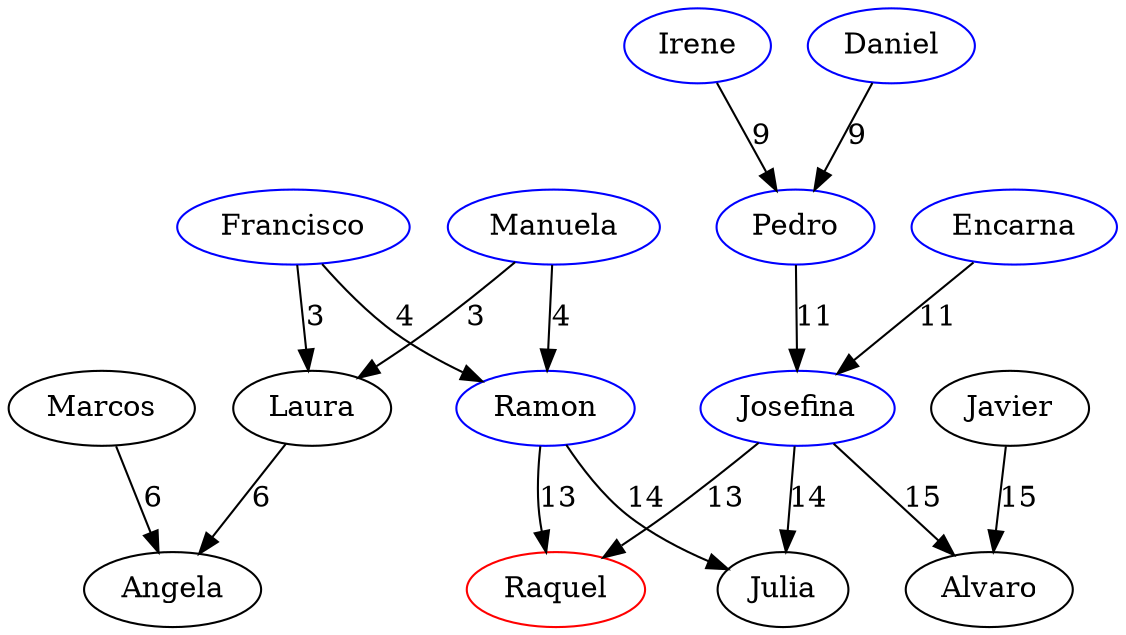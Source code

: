 strict digraph G {
  1 [ color="blue" label="Francisco" ];
  2 [ color="blue" label="Manuela" ];
  3 [ color="black" label="Laura" ];
  4 [ color="blue" label="Ramon" ];
  5 [ color="black" label="Marcos" ];
  6 [ color="black" label="Angela" ];
  7 [ color="blue" label="Irene" ];
  8 [ color="blue" label="Daniel" ];
  9 [ color="blue" label="Pedro" ];
  10 [ color="blue" label="Encarna" ];
  11 [ color="blue" label="Josefina" ];
  12 [ color="black" label="Javier" ];
  13 [ color="red" label="Raquel" ];
  14 [ color="black" label="Julia" ];
  15 [ color="black" label="Alvaro" ];
  1 -> 3 [ color="black" label="3" ];
  2 -> 3 [ color="black" label="3" ];
  3 -> 6 [ color="black" label="6" ];
  5 -> 6 [ color="black" label="6" ];
  1 -> 4 [ color="black" label="4" ];
  2 -> 4 [ color="black" label="4" ];
  7 -> 9 [ color="black" label="9" ];
  8 -> 9 [ color="black" label="9" ];
  9 -> 11 [ color="black" label="11" ];
  10 -> 11 [ color="black" label="11" ];
  11 -> 13 [ color="black" label="13" ];
  11 -> 14 [ color="black" label="14" ];
  4 -> 13 [ color="black" label="13" ];
  4 -> 14 [ color="black" label="14" ];
  11 -> 15 [ color="black" label="15" ];
  12 -> 15 [ color="black" label="15" ];
}

